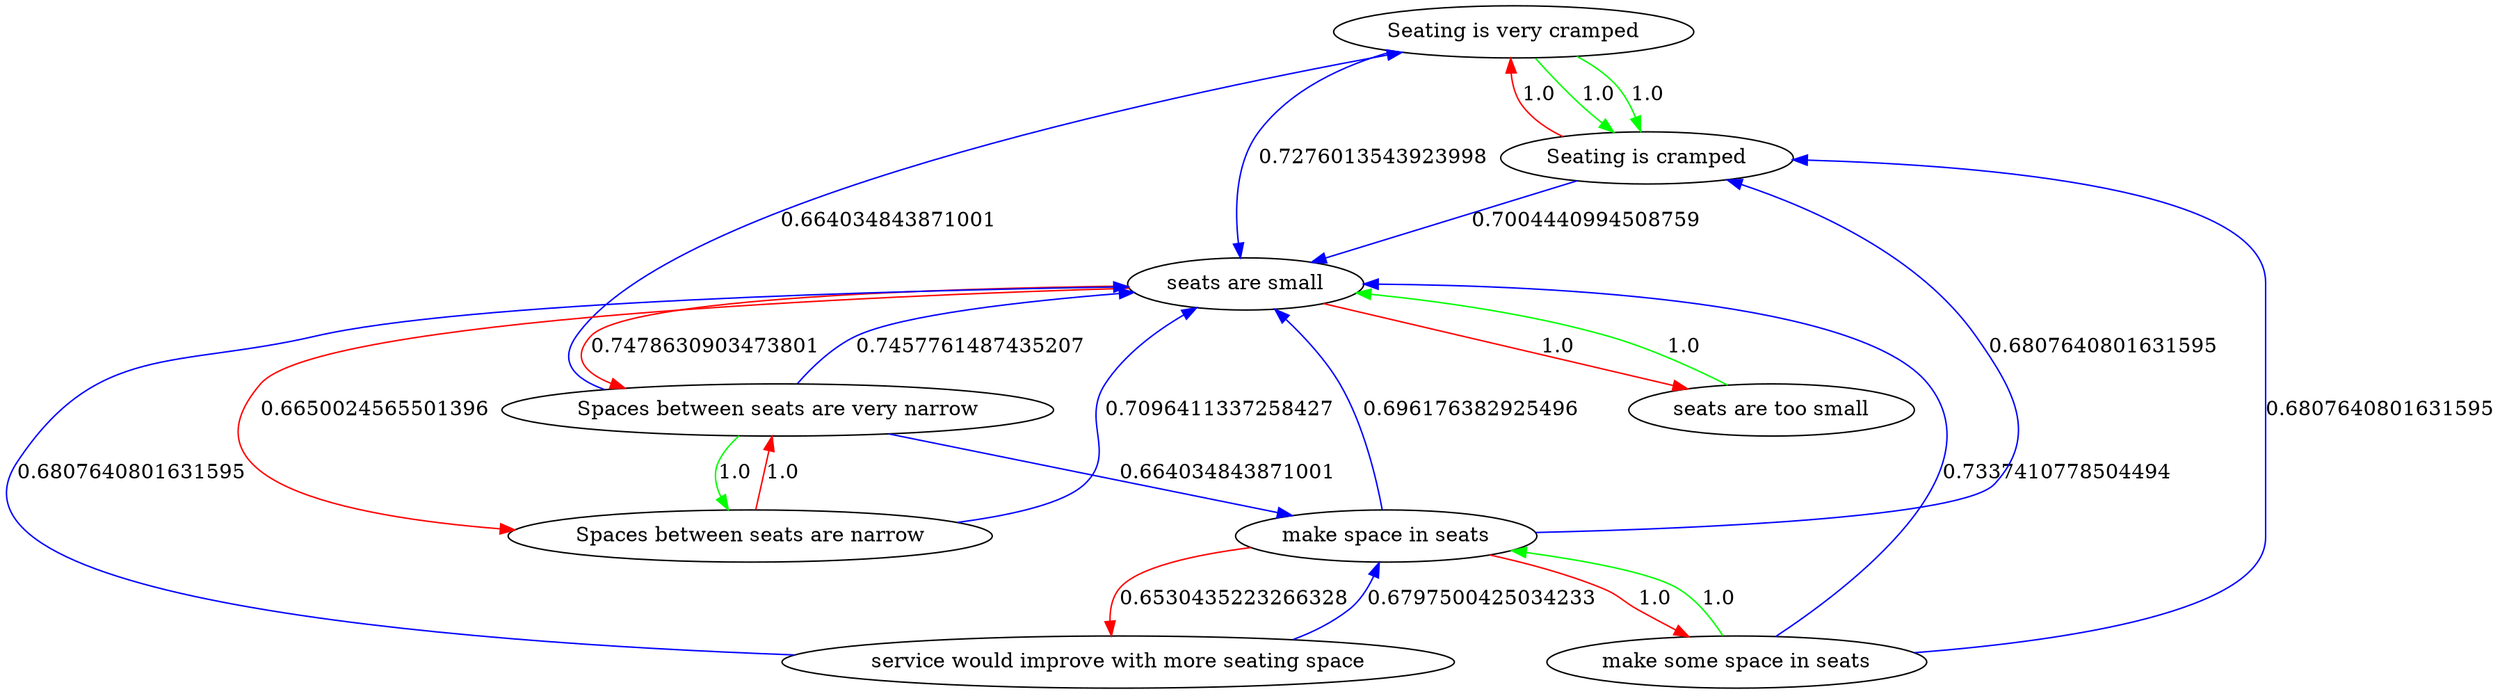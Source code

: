 digraph rawGraph {
"Seating is very cramped";"Seating is cramped";"Spaces between seats are very narrow";"Spaces between seats are narrow";"make some space in seats";"make space in seats";"seats are too small";"seats are small";"service would improve with more seating space";"Seating is very cramped" -> "Seating is cramped" [label=1.0] [color=green]
"Seating is very cramped" -> "Seating is cramped" [label=1.0] [color=green]
"Seating is cramped" -> "Seating is very cramped" [label=1.0] [color=red]
"Spaces between seats are very narrow" -> "Spaces between seats are narrow" [label=1.0] [color=green]
"Spaces between seats are narrow" -> "Spaces between seats are very narrow" [label=1.0] [color=red]
"Spaces between seats are very narrow" -> "Seating is very cramped" [label=0.664034843871001] [color=blue]
"make some space in seats" -> "make space in seats" [label=1.0] [color=green]
"make space in seats" -> "make some space in seats" [label=1.0] [color=red]
"Spaces between seats are very narrow" -> "make space in seats" [label=0.664034843871001] [color=blue]
"make some space in seats" -> "Seating is cramped" [label=0.6807640801631595] [color=blue]
"make space in seats" -> "Seating is cramped" [label=0.6807640801631595] [color=blue]
"seats are too small" -> "seats are small" [label=1.0] [color=green]
"seats are small" -> "seats are too small" [label=1.0] [color=red]
"Seating is very cramped" -> "seats are small" [label=0.7276013543923998] [color=blue]
"Seating is cramped" -> "seats are small" [label=0.7004440994508759] [color=blue]
"Spaces between seats are very narrow" -> "seats are small" [label=0.7457761487435207] [color=blue]
"Spaces between seats are narrow" -> "seats are small" [label=0.7096411337258427] [color=blue]
"make some space in seats" -> "seats are small" [label=0.7337410778504494] [color=blue]
"make space in seats" -> "seats are small" [label=0.696176382925496] [color=blue]
"seats are small" -> "Spaces between seats are very narrow" [label=0.7478630903473801] [color=red]
"seats are small" -> "Spaces between seats are narrow" [label=0.6650024565501396] [color=red]
"make space in seats" -> "service would improve with more seating space" [label=0.6530435223266328] [color=red]
"service would improve with more seating space" -> "make space in seats" [label=0.6797500425034233] [color=blue]
"service would improve with more seating space" -> "seats are small" [label=0.6807640801631595] [color=blue]
}